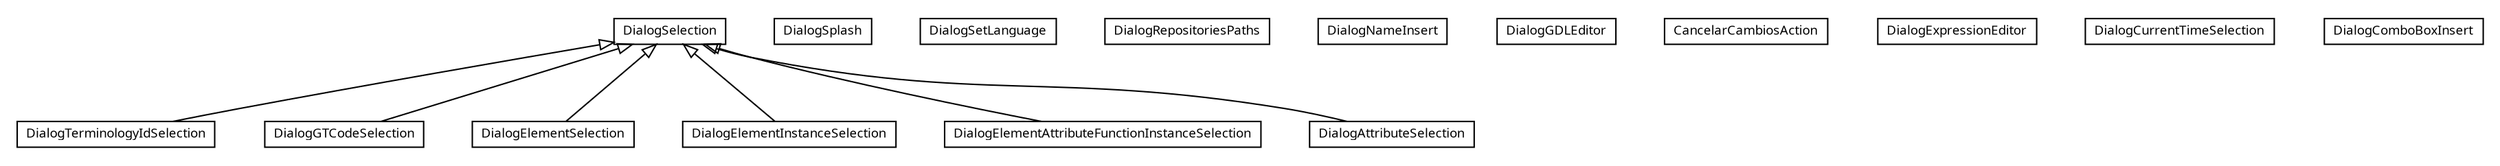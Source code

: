 #!/usr/local/bin/dot
#
# Class diagram 
# Generated by UMLGraph version R5_6 (http://www.umlgraph.org/)
#

digraph G {
	edge [fontname="Trebuchet MS",fontsize=10,labelfontname="Trebuchet MS",labelfontsize=10];
	node [fontname="Trebuchet MS",fontsize=10,shape=plaintext];
	nodesep=0.25;
	ranksep=0.5;
	// se.cambio.cds.gdl.editor.view.dialog.DialogTerminologyIdSelection
	c61546 [label=<<table title="se.cambio.cds.gdl.editor.view.dialog.DialogTerminologyIdSelection" border="0" cellborder="1" cellspacing="0" cellpadding="2" port="p" href="./DialogTerminologyIdSelection.html">
		<tr><td><table border="0" cellspacing="0" cellpadding="1">
<tr><td align="center" balign="center"><font face="Trebuchet MS"> DialogTerminologyIdSelection </font></td></tr>
		</table></td></tr>
		</table>>, URL="./DialogTerminologyIdSelection.html", fontname="Trebuchet MS", fontcolor="black", fontsize=9.0];
	// se.cambio.cds.gdl.editor.view.dialog.DialogSplash
	c61547 [label=<<table title="se.cambio.cds.gdl.editor.view.dialog.DialogSplash" border="0" cellborder="1" cellspacing="0" cellpadding="2" port="p" href="./DialogSplash.html">
		<tr><td><table border="0" cellspacing="0" cellpadding="1">
<tr><td align="center" balign="center"><font face="Trebuchet MS"> DialogSplash </font></td></tr>
		</table></td></tr>
		</table>>, URL="./DialogSplash.html", fontname="Trebuchet MS", fontcolor="black", fontsize=9.0];
	// se.cambio.cds.gdl.editor.view.dialog.DialogSetLanguage
	c61548 [label=<<table title="se.cambio.cds.gdl.editor.view.dialog.DialogSetLanguage" border="0" cellborder="1" cellspacing="0" cellpadding="2" port="p" href="./DialogSetLanguage.html">
		<tr><td><table border="0" cellspacing="0" cellpadding="1">
<tr><td align="center" balign="center"><font face="Trebuchet MS"> DialogSetLanguage </font></td></tr>
		</table></td></tr>
		</table>>, URL="./DialogSetLanguage.html", fontname="Trebuchet MS", fontcolor="black", fontsize=9.0];
	// se.cambio.cds.gdl.editor.view.dialog.DialogSelection
	c61549 [label=<<table title="se.cambio.cds.gdl.editor.view.dialog.DialogSelection" border="0" cellborder="1" cellspacing="0" cellpadding="2" port="p" href="./DialogSelection.html">
		<tr><td><table border="0" cellspacing="0" cellpadding="1">
<tr><td align="center" balign="center"><font face="Trebuchet MS"> DialogSelection </font></td></tr>
		</table></td></tr>
		</table>>, URL="./DialogSelection.html", fontname="Trebuchet MS", fontcolor="black", fontsize=9.0];
	// se.cambio.cds.gdl.editor.view.dialog.DialogRepositoriesPaths
	c61550 [label=<<table title="se.cambio.cds.gdl.editor.view.dialog.DialogRepositoriesPaths" border="0" cellborder="1" cellspacing="0" cellpadding="2" port="p" href="./DialogRepositoriesPaths.html">
		<tr><td><table border="0" cellspacing="0" cellpadding="1">
<tr><td align="center" balign="center"><font face="Trebuchet MS"> DialogRepositoriesPaths </font></td></tr>
		</table></td></tr>
		</table>>, URL="./DialogRepositoriesPaths.html", fontname="Trebuchet MS", fontcolor="black", fontsize=9.0];
	// se.cambio.cds.gdl.editor.view.dialog.DialogNameInsert
	c61551 [label=<<table title="se.cambio.cds.gdl.editor.view.dialog.DialogNameInsert" border="0" cellborder="1" cellspacing="0" cellpadding="2" port="p" href="./DialogNameInsert.html">
		<tr><td><table border="0" cellspacing="0" cellpadding="1">
<tr><td align="center" balign="center"><font face="Trebuchet MS"> DialogNameInsert </font></td></tr>
		</table></td></tr>
		</table>>, URL="./DialogNameInsert.html", fontname="Trebuchet MS", fontcolor="black", fontsize=9.0];
	// se.cambio.cds.gdl.editor.view.dialog.DialogGTCodeSelection
	c61552 [label=<<table title="se.cambio.cds.gdl.editor.view.dialog.DialogGTCodeSelection" border="0" cellborder="1" cellspacing="0" cellpadding="2" port="p" href="./DialogGTCodeSelection.html">
		<tr><td><table border="0" cellspacing="0" cellpadding="1">
<tr><td align="center" balign="center"><font face="Trebuchet MS"> DialogGTCodeSelection </font></td></tr>
		</table></td></tr>
		</table>>, URL="./DialogGTCodeSelection.html", fontname="Trebuchet MS", fontcolor="black", fontsize=9.0];
	// se.cambio.cds.gdl.editor.view.dialog.DialogGDLEditor
	c61553 [label=<<table title="se.cambio.cds.gdl.editor.view.dialog.DialogGDLEditor" border="0" cellborder="1" cellspacing="0" cellpadding="2" port="p" href="./DialogGDLEditor.html">
		<tr><td><table border="0" cellspacing="0" cellpadding="1">
<tr><td align="center" balign="center"><font face="Trebuchet MS"> DialogGDLEditor </font></td></tr>
		</table></td></tr>
		</table>>, URL="./DialogGDLEditor.html", fontname="Trebuchet MS", fontcolor="black", fontsize=9.0];
	// se.cambio.cds.gdl.editor.view.dialog.DialogGDLEditor.CancelarCambiosAction
	c61554 [label=<<table title="se.cambio.cds.gdl.editor.view.dialog.DialogGDLEditor.CancelarCambiosAction" border="0" cellborder="1" cellspacing="0" cellpadding="2" port="p" href="./DialogGDLEditor.CancelarCambiosAction.html">
		<tr><td><table border="0" cellspacing="0" cellpadding="1">
<tr><td align="center" balign="center"><font face="Trebuchet MS"> CancelarCambiosAction </font></td></tr>
		</table></td></tr>
		</table>>, URL="./DialogGDLEditor.CancelarCambiosAction.html", fontname="Trebuchet MS", fontcolor="black", fontsize=9.0];
	// se.cambio.cds.gdl.editor.view.dialog.DialogExpressionEditor
	c61555 [label=<<table title="se.cambio.cds.gdl.editor.view.dialog.DialogExpressionEditor" border="0" cellborder="1" cellspacing="0" cellpadding="2" port="p" href="./DialogExpressionEditor.html">
		<tr><td><table border="0" cellspacing="0" cellpadding="1">
<tr><td align="center" balign="center"><font face="Trebuchet MS"> DialogExpressionEditor </font></td></tr>
		</table></td></tr>
		</table>>, URL="./DialogExpressionEditor.html", fontname="Trebuchet MS", fontcolor="black", fontsize=9.0];
	// se.cambio.cds.gdl.editor.view.dialog.DialogElementSelection
	c61556 [label=<<table title="se.cambio.cds.gdl.editor.view.dialog.DialogElementSelection" border="0" cellborder="1" cellspacing="0" cellpadding="2" port="p" href="./DialogElementSelection.html">
		<tr><td><table border="0" cellspacing="0" cellpadding="1">
<tr><td align="center" balign="center"><font face="Trebuchet MS"> DialogElementSelection </font></td></tr>
		</table></td></tr>
		</table>>, URL="./DialogElementSelection.html", fontname="Trebuchet MS", fontcolor="black", fontsize=9.0];
	// se.cambio.cds.gdl.editor.view.dialog.DialogElementInstanceSelection
	c61557 [label=<<table title="se.cambio.cds.gdl.editor.view.dialog.DialogElementInstanceSelection" border="0" cellborder="1" cellspacing="0" cellpadding="2" port="p" href="./DialogElementInstanceSelection.html">
		<tr><td><table border="0" cellspacing="0" cellpadding="1">
<tr><td align="center" balign="center"><font face="Trebuchet MS"> DialogElementInstanceSelection </font></td></tr>
		</table></td></tr>
		</table>>, URL="./DialogElementInstanceSelection.html", fontname="Trebuchet MS", fontcolor="black", fontsize=9.0];
	// se.cambio.cds.gdl.editor.view.dialog.DialogElementAttributeFunctionInstanceSelection
	c61558 [label=<<table title="se.cambio.cds.gdl.editor.view.dialog.DialogElementAttributeFunctionInstanceSelection" border="0" cellborder="1" cellspacing="0" cellpadding="2" port="p" href="./DialogElementAttributeFunctionInstanceSelection.html">
		<tr><td><table border="0" cellspacing="0" cellpadding="1">
<tr><td align="center" balign="center"><font face="Trebuchet MS"> DialogElementAttributeFunctionInstanceSelection </font></td></tr>
		</table></td></tr>
		</table>>, URL="./DialogElementAttributeFunctionInstanceSelection.html", fontname="Trebuchet MS", fontcolor="black", fontsize=9.0];
	// se.cambio.cds.gdl.editor.view.dialog.DialogCurrentTimeSelection
	c61559 [label=<<table title="se.cambio.cds.gdl.editor.view.dialog.DialogCurrentTimeSelection" border="0" cellborder="1" cellspacing="0" cellpadding="2" port="p" href="./DialogCurrentTimeSelection.html">
		<tr><td><table border="0" cellspacing="0" cellpadding="1">
<tr><td align="center" balign="center"><font face="Trebuchet MS"> DialogCurrentTimeSelection </font></td></tr>
		</table></td></tr>
		</table>>, URL="./DialogCurrentTimeSelection.html", fontname="Trebuchet MS", fontcolor="black", fontsize=9.0];
	// se.cambio.cds.gdl.editor.view.dialog.DialogComboBoxInsert
	c61560 [label=<<table title="se.cambio.cds.gdl.editor.view.dialog.DialogComboBoxInsert" border="0" cellborder="1" cellspacing="0" cellpadding="2" port="p" href="./DialogComboBoxInsert.html">
		<tr><td><table border="0" cellspacing="0" cellpadding="1">
<tr><td align="center" balign="center"><font face="Trebuchet MS"> DialogComboBoxInsert </font></td></tr>
		</table></td></tr>
		</table>>, URL="./DialogComboBoxInsert.html", fontname="Trebuchet MS", fontcolor="black", fontsize=9.0];
	// se.cambio.cds.gdl.editor.view.dialog.DialogAttributeSelection
	c61561 [label=<<table title="se.cambio.cds.gdl.editor.view.dialog.DialogAttributeSelection" border="0" cellborder="1" cellspacing="0" cellpadding="2" port="p" href="./DialogAttributeSelection.html">
		<tr><td><table border="0" cellspacing="0" cellpadding="1">
<tr><td align="center" balign="center"><font face="Trebuchet MS"> DialogAttributeSelection </font></td></tr>
		</table></td></tr>
		</table>>, URL="./DialogAttributeSelection.html", fontname="Trebuchet MS", fontcolor="black", fontsize=9.0];
	//se.cambio.cds.gdl.editor.view.dialog.DialogTerminologyIdSelection extends se.cambio.cds.gdl.editor.view.dialog.DialogSelection
	c61549:p -> c61546:p [dir=back,arrowtail=empty];
	//se.cambio.cds.gdl.editor.view.dialog.DialogGTCodeSelection extends se.cambio.cds.gdl.editor.view.dialog.DialogSelection
	c61549:p -> c61552:p [dir=back,arrowtail=empty];
	//se.cambio.cds.gdl.editor.view.dialog.DialogElementSelection extends se.cambio.cds.gdl.editor.view.dialog.DialogSelection
	c61549:p -> c61556:p [dir=back,arrowtail=empty];
	//se.cambio.cds.gdl.editor.view.dialog.DialogElementInstanceSelection extends se.cambio.cds.gdl.editor.view.dialog.DialogSelection
	c61549:p -> c61557:p [dir=back,arrowtail=empty];
	//se.cambio.cds.gdl.editor.view.dialog.DialogElementAttributeFunctionInstanceSelection extends se.cambio.cds.gdl.editor.view.dialog.DialogSelection
	c61549:p -> c61558:p [dir=back,arrowtail=empty];
	//se.cambio.cds.gdl.editor.view.dialog.DialogAttributeSelection extends se.cambio.cds.gdl.editor.view.dialog.DialogSelection
	c61549:p -> c61561:p [dir=back,arrowtail=empty];
}

